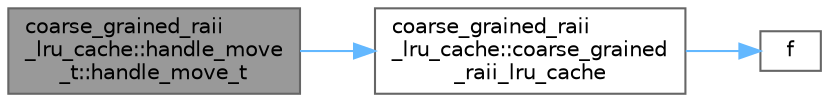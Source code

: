 digraph "coarse_grained_raii_lru_cache::handle_move_t::handle_move_t"
{
 // LATEX_PDF_SIZE
  bgcolor="transparent";
  edge [fontname=Helvetica,fontsize=10,labelfontname=Helvetica,labelfontsize=10];
  node [fontname=Helvetica,fontsize=10,shape=box,height=0.2,width=0.4];
  rankdir="LR";
  Node1 [id="Node000001",label="coarse_grained_raii\l_lru_cache::handle_move\l_t::handle_move_t",height=0.2,width=0.4,color="gray40", fillcolor="grey60", style="filled", fontcolor="black",tooltip=" "];
  Node1 -> Node2 [id="edge1_Node000001_Node000002",color="steelblue1",style="solid",tooltip=" "];
  Node2 [id="Node000002",label="coarse_grained_raii\l_lru_cache::coarse_grained\l_raii_lru_cache",height=0.2,width=0.4,color="grey40", fillcolor="white", style="filled",URL="$classcoarse__grained__raii__lru__cache.html#a106ffe58e945f936028f7d401607ff65",tooltip=" "];
  Node2 -> Node3 [id="edge2_Node000002_Node000003",color="steelblue1",style="solid",tooltip=" "];
  Node3 [id="Node000003",label="f",height=0.2,width=0.4,color="grey40", fillcolor="white", style="filled",URL="$cxx11__tensor__map_8cpp.html#a7f507fea02198f6cb81c86640c7b1a4e",tooltip=" "];
}
